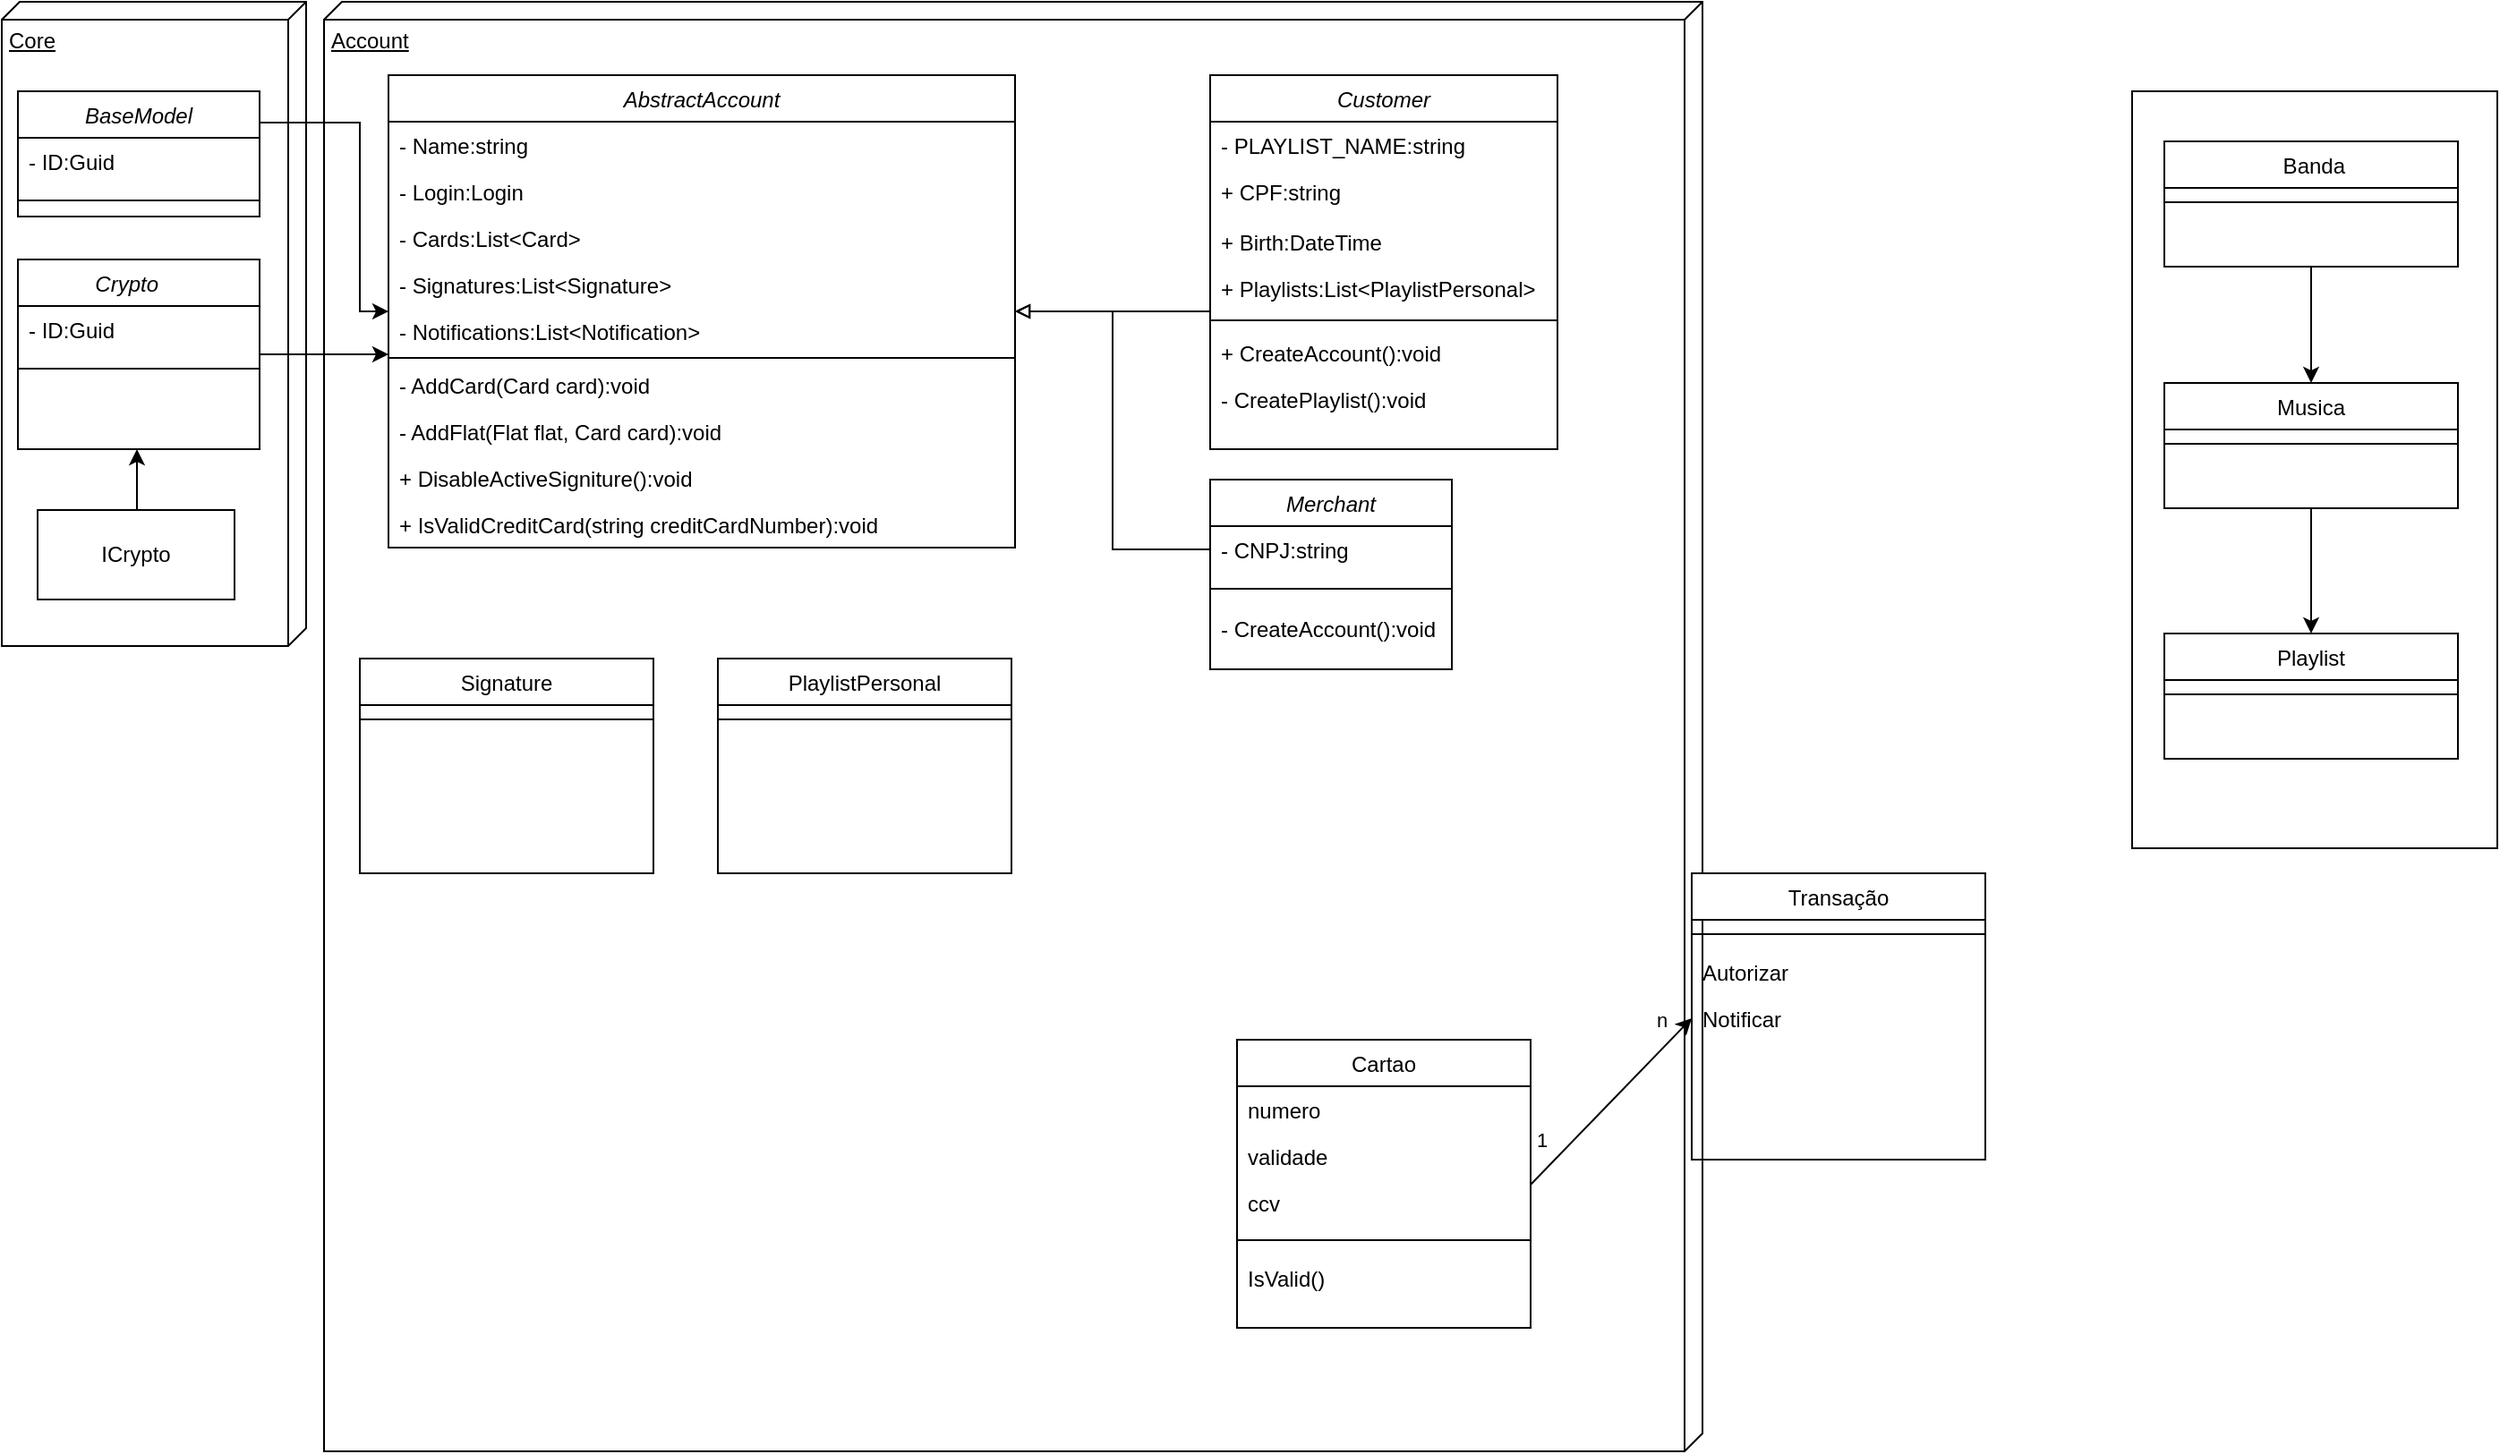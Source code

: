 <mxfile version="22.1.11" type="github">
  <diagram id="C5RBs43oDa-KdzZeNtuy" name="Page-1">
    <mxGraphModel dx="1434" dy="738" grid="1" gridSize="10" guides="1" tooltips="1" connect="1" arrows="1" fold="1" page="1" pageScale="1" pageWidth="1654" pageHeight="2336" math="0" shadow="0">
      <root>
        <mxCell id="WIyWlLk6GJQsqaUBKTNV-0" />
        <mxCell id="WIyWlLk6GJQsqaUBKTNV-1" parent="WIyWlLk6GJQsqaUBKTNV-0" />
        <mxCell id="feMMTU7LGqaFjVzuQ2Fy-43" value="Account&lt;br&gt;" style="verticalAlign=top;align=left;spacingTop=8;spacingLeft=2;spacingRight=12;shape=cube;size=10;direction=south;fontStyle=4;html=1;whiteSpace=wrap;" vertex="1" parent="WIyWlLk6GJQsqaUBKTNV-1">
          <mxGeometry x="200" y="10" width="770" height="810" as="geometry" />
        </mxCell>
        <mxCell id="feMMTU7LGqaFjVzuQ2Fy-35" value="Core&lt;br&gt;" style="verticalAlign=top;align=left;spacingTop=8;spacingLeft=2;spacingRight=12;shape=cube;size=10;direction=south;fontStyle=4;html=1;whiteSpace=wrap;" vertex="1" parent="WIyWlLk6GJQsqaUBKTNV-1">
          <mxGeometry x="20" y="10" width="170" height="360" as="geometry" />
        </mxCell>
        <mxCell id="zkfFHV4jXpPFQw0GAbJ--0" value="AbstractAccount" style="swimlane;fontStyle=2;align=center;verticalAlign=top;childLayout=stackLayout;horizontal=1;startSize=26;horizontalStack=0;resizeParent=1;resizeLast=0;collapsible=1;marginBottom=0;rounded=0;shadow=0;strokeWidth=1;labelBackgroundColor=default;" parent="WIyWlLk6GJQsqaUBKTNV-1" vertex="1">
          <mxGeometry x="236" y="51" width="350" height="264" as="geometry">
            <mxRectangle x="230" y="140" width="160" height="26" as="alternateBounds" />
          </mxGeometry>
        </mxCell>
        <mxCell id="zkfFHV4jXpPFQw0GAbJ--3" value="- Name:string" style="text;align=left;verticalAlign=top;spacingLeft=4;spacingRight=4;overflow=hidden;rotatable=0;points=[[0,0.5],[1,0.5]];portConstraint=eastwest;rounded=0;shadow=0;html=0;" parent="zkfFHV4jXpPFQw0GAbJ--0" vertex="1">
          <mxGeometry y="26" width="350" height="26" as="geometry" />
        </mxCell>
        <mxCell id="zkfFHV4jXpPFQw0GAbJ--1" value="- Login:Login" style="text;align=left;verticalAlign=top;spacingLeft=4;spacingRight=4;overflow=hidden;rotatable=0;points=[[0,0.5],[1,0.5]];portConstraint=eastwest;" parent="zkfFHV4jXpPFQw0GAbJ--0" vertex="1">
          <mxGeometry y="52" width="350" height="26" as="geometry" />
        </mxCell>
        <mxCell id="feMMTU7LGqaFjVzuQ2Fy-9" value="- Cards:List&lt;Card&gt;" style="text;align=left;verticalAlign=top;spacingLeft=4;spacingRight=4;overflow=hidden;rotatable=0;points=[[0,0.5],[1,0.5]];portConstraint=eastwest;" vertex="1" parent="zkfFHV4jXpPFQw0GAbJ--0">
          <mxGeometry y="78" width="350" height="26" as="geometry" />
        </mxCell>
        <mxCell id="feMMTU7LGqaFjVzuQ2Fy-10" value="- Signatures:List&lt;Signature&gt;" style="text;align=left;verticalAlign=top;spacingLeft=4;spacingRight=4;overflow=hidden;rotatable=0;points=[[0,0.5],[1,0.5]];portConstraint=eastwest;" vertex="1" parent="zkfFHV4jXpPFQw0GAbJ--0">
          <mxGeometry y="104" width="350" height="26" as="geometry" />
        </mxCell>
        <mxCell id="feMMTU7LGqaFjVzuQ2Fy-11" value="- Notifications:List&lt;Notification&gt;" style="text;align=left;verticalAlign=top;spacingLeft=4;spacingRight=4;overflow=hidden;rotatable=0;points=[[0,0.5],[1,0.5]];portConstraint=eastwest;" vertex="1" parent="zkfFHV4jXpPFQw0GAbJ--0">
          <mxGeometry y="130" width="350" height="26" as="geometry" />
        </mxCell>
        <mxCell id="zkfFHV4jXpPFQw0GAbJ--4" value="" style="line;html=1;strokeWidth=1;align=left;verticalAlign=middle;spacingTop=-1;spacingLeft=3;spacingRight=3;rotatable=0;labelPosition=right;points=[];portConstraint=eastwest;" parent="zkfFHV4jXpPFQw0GAbJ--0" vertex="1">
          <mxGeometry y="156" width="350" height="4" as="geometry" />
        </mxCell>
        <mxCell id="feMMTU7LGqaFjVzuQ2Fy-14" value="- AddCard(Card card):void " style="text;align=left;verticalAlign=top;spacingLeft=4;spacingRight=4;overflow=hidden;rotatable=0;points=[[0,0.5],[1,0.5]];portConstraint=eastwest;" vertex="1" parent="zkfFHV4jXpPFQw0GAbJ--0">
          <mxGeometry y="160" width="350" height="26" as="geometry" />
        </mxCell>
        <mxCell id="feMMTU7LGqaFjVzuQ2Fy-15" value="- AddFlat(Flat flat, Card card):void " style="text;align=left;verticalAlign=top;spacingLeft=4;spacingRight=4;overflow=hidden;rotatable=0;points=[[0,0.5],[1,0.5]];portConstraint=eastwest;" vertex="1" parent="zkfFHV4jXpPFQw0GAbJ--0">
          <mxGeometry y="186" width="350" height="26" as="geometry" />
        </mxCell>
        <mxCell id="feMMTU7LGqaFjVzuQ2Fy-17" value="+ DisableActiveSigniture():void " style="text;align=left;verticalAlign=top;spacingLeft=4;spacingRight=4;overflow=hidden;rotatable=0;points=[[0,0.5],[1,0.5]];portConstraint=eastwest;" vertex="1" parent="zkfFHV4jXpPFQw0GAbJ--0">
          <mxGeometry y="212" width="350" height="26" as="geometry" />
        </mxCell>
        <mxCell id="feMMTU7LGqaFjVzuQ2Fy-16" value="+ IsValidCreditCard(string creditCardNumber):void" style="text;align=left;verticalAlign=top;spacingLeft=4;spacingRight=4;overflow=hidden;rotatable=0;points=[[0,0.5],[1,0.5]];portConstraint=eastwest;" vertex="1" parent="zkfFHV4jXpPFQw0GAbJ--0">
          <mxGeometry y="238" width="350" height="26" as="geometry" />
        </mxCell>
        <mxCell id="zkfFHV4jXpPFQw0GAbJ--13" value="Cartao&#xa;" style="swimlane;fontStyle=0;align=center;verticalAlign=top;childLayout=stackLayout;horizontal=1;startSize=26;horizontalStack=0;resizeParent=1;resizeLast=0;collapsible=1;marginBottom=0;rounded=0;shadow=0;strokeWidth=1;" parent="WIyWlLk6GJQsqaUBKTNV-1" vertex="1">
          <mxGeometry x="710" y="590" width="164" height="161" as="geometry">
            <mxRectangle x="340" y="380" width="170" height="26" as="alternateBounds" />
          </mxGeometry>
        </mxCell>
        <mxCell id="zkfFHV4jXpPFQw0GAbJ--14" value="numero&#xa;" style="text;align=left;verticalAlign=top;spacingLeft=4;spacingRight=4;overflow=hidden;rotatable=0;points=[[0,0.5],[1,0.5]];portConstraint=eastwest;" parent="zkfFHV4jXpPFQw0GAbJ--13" vertex="1">
          <mxGeometry y="26" width="164" height="26" as="geometry" />
        </mxCell>
        <mxCell id="6qK0VQakLGA7VWoojaVd-28" value="validade&#xa;" style="text;align=left;verticalAlign=top;spacingLeft=4;spacingRight=4;overflow=hidden;rotatable=0;points=[[0,0.5],[1,0.5]];portConstraint=eastwest;" parent="zkfFHV4jXpPFQw0GAbJ--13" vertex="1">
          <mxGeometry y="52" width="164" height="26" as="geometry" />
        </mxCell>
        <mxCell id="6qK0VQakLGA7VWoojaVd-57" value="ccv&#xa;" style="text;align=left;verticalAlign=top;spacingLeft=4;spacingRight=4;overflow=hidden;rotatable=0;points=[[0,0.5],[1,0.5]];portConstraint=eastwest;" parent="zkfFHV4jXpPFQw0GAbJ--13" vertex="1">
          <mxGeometry y="78" width="164" height="26" as="geometry" />
        </mxCell>
        <mxCell id="zkfFHV4jXpPFQw0GAbJ--15" value="" style="line;html=1;strokeWidth=1;align=left;verticalAlign=middle;spacingTop=-1;spacingLeft=3;spacingRight=3;rotatable=0;labelPosition=right;points=[];portConstraint=eastwest;" parent="zkfFHV4jXpPFQw0GAbJ--13" vertex="1">
          <mxGeometry y="104" width="164" height="16" as="geometry" />
        </mxCell>
        <mxCell id="6qK0VQakLGA7VWoojaVd-75" value="IsValid()" style="text;align=left;verticalAlign=top;spacingLeft=4;spacingRight=4;overflow=hidden;rotatable=0;points=[[0,0.5],[1,0.5]];portConstraint=eastwest;" parent="zkfFHV4jXpPFQw0GAbJ--13" vertex="1">
          <mxGeometry y="120" width="164" height="26" as="geometry" />
        </mxCell>
        <mxCell id="6qK0VQakLGA7VWoojaVd-2" value="Customer" style="swimlane;fontStyle=2;align=center;verticalAlign=top;childLayout=stackLayout;horizontal=1;startSize=26;horizontalStack=0;resizeParent=1;resizeLast=0;collapsible=1;marginBottom=0;rounded=0;shadow=0;strokeWidth=1;labelBackgroundColor=default;" parent="WIyWlLk6GJQsqaUBKTNV-1" vertex="1">
          <mxGeometry x="695" y="51" width="194" height="209" as="geometry">
            <mxRectangle x="230" y="140" width="160" height="26" as="alternateBounds" />
          </mxGeometry>
        </mxCell>
        <mxCell id="6qK0VQakLGA7VWoojaVd-24" value="- PLAYLIST_NAME:string&#xa;" style="text;align=left;verticalAlign=top;spacingLeft=4;spacingRight=4;overflow=hidden;rotatable=0;points=[[0,0.5],[1,0.5]];portConstraint=eastwest;rounded=0;shadow=0;html=0;" parent="6qK0VQakLGA7VWoojaVd-2" vertex="1">
          <mxGeometry y="26" width="194" height="26" as="geometry" />
        </mxCell>
        <mxCell id="feMMTU7LGqaFjVzuQ2Fy-4" value="+ CPF:string" style="text;align=left;verticalAlign=top;spacingLeft=4;spacingRight=4;overflow=hidden;rotatable=0;points=[[0,0.5],[1,0.5]];portConstraint=eastwest;rounded=0;shadow=0;html=0;" vertex="1" parent="6qK0VQakLGA7VWoojaVd-2">
          <mxGeometry y="52" width="194" height="28" as="geometry" />
        </mxCell>
        <mxCell id="feMMTU7LGqaFjVzuQ2Fy-1" value="+ Birth:DateTime" style="text;align=left;verticalAlign=top;spacingLeft=4;spacingRight=4;overflow=hidden;rotatable=0;points=[[0,0.5],[1,0.5]];portConstraint=eastwest;rounded=0;shadow=0;html=0;" vertex="1" parent="6qK0VQakLGA7VWoojaVd-2">
          <mxGeometry y="80" width="194" height="26" as="geometry" />
        </mxCell>
        <mxCell id="feMMTU7LGqaFjVzuQ2Fy-2" value="+ Playlists:List&lt;PlaylistPersonal&gt;" style="text;align=left;verticalAlign=top;spacingLeft=4;spacingRight=4;overflow=hidden;rotatable=0;points=[[0,0.5],[1,0.5]];portConstraint=eastwest;rounded=0;shadow=0;html=0;" vertex="1" parent="6qK0VQakLGA7VWoojaVd-2">
          <mxGeometry y="106" width="194" height="26" as="geometry" />
        </mxCell>
        <mxCell id="6qK0VQakLGA7VWoojaVd-6" value="" style="line;html=1;strokeWidth=1;align=left;verticalAlign=middle;spacingTop=-1;spacingLeft=3;spacingRight=3;rotatable=0;labelPosition=right;points=[];portConstraint=eastwest;" parent="6qK0VQakLGA7VWoojaVd-2" vertex="1">
          <mxGeometry y="132" width="194" height="10" as="geometry" />
        </mxCell>
        <mxCell id="feMMTU7LGqaFjVzuQ2Fy-6" value="+ CreateAccount():void" style="text;align=left;verticalAlign=top;spacingLeft=4;spacingRight=4;overflow=hidden;rotatable=0;points=[[0,0.5],[1,0.5]];portConstraint=eastwest;rounded=0;shadow=0;html=0;" vertex="1" parent="6qK0VQakLGA7VWoojaVd-2">
          <mxGeometry y="142" width="194" height="26" as="geometry" />
        </mxCell>
        <mxCell id="feMMTU7LGqaFjVzuQ2Fy-7" value="- CreatePlaylist():void" style="text;align=left;verticalAlign=top;spacingLeft=4;spacingRight=4;overflow=hidden;rotatable=0;points=[[0,0.5],[1,0.5]];portConstraint=eastwest;rounded=0;shadow=0;html=0;" vertex="1" parent="6qK0VQakLGA7VWoojaVd-2">
          <mxGeometry y="168" width="194" height="26" as="geometry" />
        </mxCell>
        <mxCell id="6qK0VQakLGA7VWoojaVd-41" value="Transação" style="swimlane;fontStyle=0;align=center;verticalAlign=top;childLayout=stackLayout;horizontal=1;startSize=26;horizontalStack=0;resizeParent=1;resizeLast=0;collapsible=1;marginBottom=0;rounded=0;shadow=0;strokeWidth=1;" parent="WIyWlLk6GJQsqaUBKTNV-1" vertex="1">
          <mxGeometry x="964" y="497" width="164" height="160" as="geometry">
            <mxRectangle x="340" y="380" width="170" height="26" as="alternateBounds" />
          </mxGeometry>
        </mxCell>
        <mxCell id="6qK0VQakLGA7VWoojaVd-45" value="" style="line;html=1;strokeWidth=1;align=left;verticalAlign=middle;spacingTop=-1;spacingLeft=3;spacingRight=3;rotatable=0;labelPosition=right;points=[];portConstraint=eastwest;" parent="6qK0VQakLGA7VWoojaVd-41" vertex="1">
          <mxGeometry y="26" width="164" height="16" as="geometry" />
        </mxCell>
        <mxCell id="6qK0VQakLGA7VWoojaVd-27" value="Autorizar&#xa;" style="text;align=left;verticalAlign=top;spacingLeft=4;spacingRight=4;overflow=hidden;rotatable=0;points=[[0,0.5],[1,0.5]];portConstraint=eastwest;" parent="6qK0VQakLGA7VWoojaVd-41" vertex="1">
          <mxGeometry y="42" width="164" height="26" as="geometry" />
        </mxCell>
        <mxCell id="6qK0VQakLGA7VWoojaVd-51" value="Notificar" style="text;align=left;verticalAlign=top;spacingLeft=4;spacingRight=4;overflow=hidden;rotatable=0;points=[[0,0.5],[1,0.5]];portConstraint=eastwest;" parent="6qK0VQakLGA7VWoojaVd-41" vertex="1">
          <mxGeometry y="68" width="164" height="26" as="geometry" />
        </mxCell>
        <mxCell id="6qK0VQakLGA7VWoojaVd-53" style="rounded=0;orthogonalLoop=1;jettySize=auto;html=1;exitX=1;exitY=1.115;exitDx=0;exitDy=0;entryX=0;entryY=0.5;entryDx=0;entryDy=0;exitPerimeter=0;" parent="WIyWlLk6GJQsqaUBKTNV-1" source="6qK0VQakLGA7VWoojaVd-28" target="6qK0VQakLGA7VWoojaVd-51" edge="1">
          <mxGeometry relative="1" as="geometry" />
        </mxCell>
        <mxCell id="6qK0VQakLGA7VWoojaVd-58" value="1" style="edgeLabel;html=1;align=center;verticalAlign=middle;resizable=0;points=[];" parent="6qK0VQakLGA7VWoojaVd-53" connectable="0" vertex="1">
          <mxGeometry x="-0.653" relative="1" as="geometry">
            <mxPoint x="-10" y="-9" as="offset" />
          </mxGeometry>
        </mxCell>
        <mxCell id="6qK0VQakLGA7VWoojaVd-59" value="n" style="edgeLabel;html=1;align=center;verticalAlign=middle;resizable=0;points=[];" parent="6qK0VQakLGA7VWoojaVd-53" connectable="0" vertex="1">
          <mxGeometry x="0.803" y="-1" relative="1" as="geometry">
            <mxPoint x="-9" y="-9" as="offset" />
          </mxGeometry>
        </mxCell>
        <mxCell id="6qK0VQakLGA7VWoojaVd-61" value="Signature" style="swimlane;fontStyle=0;align=center;verticalAlign=top;childLayout=stackLayout;horizontal=1;startSize=26;horizontalStack=0;resizeParent=1;resizeLast=0;collapsible=1;marginBottom=0;rounded=0;shadow=0;strokeWidth=1;" parent="WIyWlLk6GJQsqaUBKTNV-1" vertex="1">
          <mxGeometry x="220" y="377" width="164" height="120" as="geometry">
            <mxRectangle x="340" y="380" width="170" height="26" as="alternateBounds" />
          </mxGeometry>
        </mxCell>
        <mxCell id="6qK0VQakLGA7VWoojaVd-62" value="" style="line;html=1;strokeWidth=1;align=left;verticalAlign=middle;spacingTop=-1;spacingLeft=3;spacingRight=3;rotatable=0;labelPosition=right;points=[];portConstraint=eastwest;" parent="6qK0VQakLGA7VWoojaVd-61" vertex="1">
          <mxGeometry y="26" width="164" height="16" as="geometry" />
        </mxCell>
        <mxCell id="6qK0VQakLGA7VWoojaVd-82" style="edgeStyle=orthogonalEdgeStyle;rounded=0;orthogonalLoop=1;jettySize=auto;html=1;exitX=0.5;exitY=1;exitDx=0;exitDy=0;endArrow=none;endFill=0;" parent="WIyWlLk6GJQsqaUBKTNV-1" edge="1">
          <mxGeometry relative="1" as="geometry">
            <mxPoint x="700" y="260" as="sourcePoint" />
          </mxGeometry>
        </mxCell>
        <mxCell id="6qK0VQakLGA7VWoojaVd-84" value="Merchant" style="swimlane;fontStyle=2;align=center;verticalAlign=top;childLayout=stackLayout;horizontal=1;startSize=26;horizontalStack=0;resizeParent=1;resizeLast=0;collapsible=1;marginBottom=0;rounded=0;shadow=0;strokeWidth=1;labelBackgroundColor=default;" parent="WIyWlLk6GJQsqaUBKTNV-1" vertex="1">
          <mxGeometry x="695" y="277" width="135" height="106" as="geometry">
            <mxRectangle x="695" y="300" width="160" height="26" as="alternateBounds" />
          </mxGeometry>
        </mxCell>
        <mxCell id="6qK0VQakLGA7VWoojaVd-91" value="- CNPJ:string" style="text;align=left;verticalAlign=top;spacingLeft=4;spacingRight=4;overflow=hidden;rotatable=0;points=[[0,0.5],[1,0.5]];portConstraint=eastwest;rounded=0;shadow=0;html=0;" parent="6qK0VQakLGA7VWoojaVd-84" vertex="1">
          <mxGeometry y="26" width="135" height="26" as="geometry" />
        </mxCell>
        <mxCell id="6qK0VQakLGA7VWoojaVd-88" value="" style="line;html=1;strokeWidth=1;align=left;verticalAlign=middle;spacingTop=-1;spacingLeft=3;spacingRight=3;rotatable=0;labelPosition=right;points=[];portConstraint=eastwest;" parent="6qK0VQakLGA7VWoojaVd-84" vertex="1">
          <mxGeometry y="52" width="135" height="18" as="geometry" />
        </mxCell>
        <mxCell id="feMMTU7LGqaFjVzuQ2Fy-8" value="- CreateAccount():void" style="text;align=left;verticalAlign=top;spacingLeft=4;spacingRight=4;overflow=hidden;rotatable=0;points=[[0,0.5],[1,0.5]];portConstraint=eastwest;rounded=0;shadow=0;html=0;" vertex="1" parent="6qK0VQakLGA7VWoojaVd-84">
          <mxGeometry y="70" width="135" height="26" as="geometry" />
        </mxCell>
        <mxCell id="6qK0VQakLGA7VWoojaVd-125" value="" style="rounded=0;whiteSpace=wrap;html=1;" parent="WIyWlLk6GJQsqaUBKTNV-1" vertex="1">
          <mxGeometry x="1210" y="60" width="204" height="423" as="geometry" />
        </mxCell>
        <mxCell id="6qK0VQakLGA7VWoojaVd-126" style="edgeStyle=orthogonalEdgeStyle;rounded=0;orthogonalLoop=1;jettySize=auto;html=1;entryX=0.5;entryY=0;entryDx=0;entryDy=0;" parent="WIyWlLk6GJQsqaUBKTNV-1" source="6qK0VQakLGA7VWoojaVd-127" target="6qK0VQakLGA7VWoojaVd-130" edge="1">
          <mxGeometry relative="1" as="geometry" />
        </mxCell>
        <mxCell id="6qK0VQakLGA7VWoojaVd-127" value=" Banda" style="swimlane;fontStyle=0;align=center;verticalAlign=top;childLayout=stackLayout;horizontal=1;startSize=26;horizontalStack=0;resizeParent=1;resizeLast=0;collapsible=1;marginBottom=0;rounded=0;shadow=0;strokeWidth=1;" parent="WIyWlLk6GJQsqaUBKTNV-1" vertex="1">
          <mxGeometry x="1228" y="88" width="164" height="70" as="geometry">
            <mxRectangle x="340" y="380" width="170" height="26" as="alternateBounds" />
          </mxGeometry>
        </mxCell>
        <mxCell id="6qK0VQakLGA7VWoojaVd-128" value="" style="line;html=1;strokeWidth=1;align=left;verticalAlign=middle;spacingTop=-1;spacingLeft=3;spacingRight=3;rotatable=0;labelPosition=right;points=[];portConstraint=eastwest;" parent="6qK0VQakLGA7VWoojaVd-127" vertex="1">
          <mxGeometry y="26" width="164" height="16" as="geometry" />
        </mxCell>
        <mxCell id="6qK0VQakLGA7VWoojaVd-129" style="edgeStyle=orthogonalEdgeStyle;rounded=0;orthogonalLoop=1;jettySize=auto;html=1;exitX=0.5;exitY=1;exitDx=0;exitDy=0;" parent="WIyWlLk6GJQsqaUBKTNV-1" source="6qK0VQakLGA7VWoojaVd-130" target="6qK0VQakLGA7VWoojaVd-132" edge="1">
          <mxGeometry relative="1" as="geometry" />
        </mxCell>
        <mxCell id="6qK0VQakLGA7VWoojaVd-130" value="Musica" style="swimlane;fontStyle=0;align=center;verticalAlign=top;childLayout=stackLayout;horizontal=1;startSize=26;horizontalStack=0;resizeParent=1;resizeLast=0;collapsible=1;marginBottom=0;rounded=0;shadow=0;strokeWidth=1;" parent="WIyWlLk6GJQsqaUBKTNV-1" vertex="1">
          <mxGeometry x="1228" y="223" width="164" height="70" as="geometry">
            <mxRectangle x="340" y="380" width="170" height="26" as="alternateBounds" />
          </mxGeometry>
        </mxCell>
        <mxCell id="6qK0VQakLGA7VWoojaVd-131" value="" style="line;html=1;strokeWidth=1;align=left;verticalAlign=middle;spacingTop=-1;spacingLeft=3;spacingRight=3;rotatable=0;labelPosition=right;points=[];portConstraint=eastwest;" parent="6qK0VQakLGA7VWoojaVd-130" vertex="1">
          <mxGeometry y="26" width="164" height="16" as="geometry" />
        </mxCell>
        <mxCell id="6qK0VQakLGA7VWoojaVd-132" value="Playlist&#xa;" style="swimlane;fontStyle=0;align=center;verticalAlign=top;childLayout=stackLayout;horizontal=1;startSize=26;horizontalStack=0;resizeParent=1;resizeLast=0;collapsible=1;marginBottom=0;rounded=0;shadow=0;strokeWidth=1;" parent="WIyWlLk6GJQsqaUBKTNV-1" vertex="1">
          <mxGeometry x="1228" y="363" width="164" height="70" as="geometry">
            <mxRectangle x="340" y="380" width="170" height="26" as="alternateBounds" />
          </mxGeometry>
        </mxCell>
        <mxCell id="6qK0VQakLGA7VWoojaVd-133" value="" style="line;html=1;strokeWidth=1;align=left;verticalAlign=middle;spacingTop=-1;spacingLeft=3;spacingRight=3;rotatable=0;labelPosition=right;points=[];portConstraint=eastwest;" parent="6qK0VQakLGA7VWoojaVd-132" vertex="1">
          <mxGeometry y="26" width="164" height="16" as="geometry" />
        </mxCell>
        <mxCell id="feMMTU7LGqaFjVzuQ2Fy-28" value="Crypto    " style="swimlane;fontStyle=2;align=center;verticalAlign=top;childLayout=stackLayout;horizontal=1;startSize=26;horizontalStack=0;resizeParent=1;resizeLast=0;collapsible=1;marginBottom=0;rounded=0;shadow=0;strokeWidth=1;labelBackgroundColor=default;" vertex="1" parent="WIyWlLk6GJQsqaUBKTNV-1">
          <mxGeometry x="29" y="154" width="135" height="106" as="geometry">
            <mxRectangle x="230" y="140" width="160" height="26" as="alternateBounds" />
          </mxGeometry>
        </mxCell>
        <mxCell id="feMMTU7LGqaFjVzuQ2Fy-29" value="- ID:Guid" style="text;align=left;verticalAlign=top;spacingLeft=4;spacingRight=4;overflow=hidden;rotatable=0;points=[[0,0.5],[1,0.5]];portConstraint=eastwest;rounded=0;shadow=0;html=0;" vertex="1" parent="feMMTU7LGqaFjVzuQ2Fy-28">
          <mxGeometry y="26" width="135" height="26" as="geometry" />
        </mxCell>
        <mxCell id="feMMTU7LGqaFjVzuQ2Fy-30" value="" style="line;html=1;strokeWidth=1;align=left;verticalAlign=middle;spacingTop=-1;spacingLeft=3;spacingRight=3;rotatable=0;labelPosition=right;points=[];portConstraint=eastwest;" vertex="1" parent="feMMTU7LGqaFjVzuQ2Fy-28">
          <mxGeometry y="52" width="135" height="18" as="geometry" />
        </mxCell>
        <mxCell id="feMMTU7LGqaFjVzuQ2Fy-42" style="edgeStyle=orthogonalEdgeStyle;rounded=0;orthogonalLoop=1;jettySize=auto;html=1;entryX=0.5;entryY=1;entryDx=0;entryDy=0;" edge="1" parent="WIyWlLk6GJQsqaUBKTNV-1">
          <mxGeometry relative="1" as="geometry">
            <mxPoint x="94" y="294" as="sourcePoint" />
            <mxPoint x="95.5" y="260" as="targetPoint" />
          </mxGeometry>
        </mxCell>
        <mxCell id="feMMTU7LGqaFjVzuQ2Fy-33" value="ICrypto" style="html=1;whiteSpace=wrap;" vertex="1" parent="WIyWlLk6GJQsqaUBKTNV-1">
          <mxGeometry x="40" y="294" width="110" height="50" as="geometry" />
        </mxCell>
        <mxCell id="feMMTU7LGqaFjVzuQ2Fy-36" value="BaseModel" style="swimlane;fontStyle=2;align=center;verticalAlign=top;childLayout=stackLayout;horizontal=1;startSize=26;horizontalStack=0;resizeParent=1;resizeLast=0;collapsible=1;marginBottom=0;rounded=0;shadow=0;strokeWidth=1;labelBackgroundColor=default;" vertex="1" parent="WIyWlLk6GJQsqaUBKTNV-1">
          <mxGeometry x="29" y="60" width="135" height="70" as="geometry">
            <mxRectangle x="230" y="140" width="160" height="26" as="alternateBounds" />
          </mxGeometry>
        </mxCell>
        <mxCell id="feMMTU7LGqaFjVzuQ2Fy-37" value="- ID:Guid" style="text;align=left;verticalAlign=top;spacingLeft=4;spacingRight=4;overflow=hidden;rotatable=0;points=[[0,0.5],[1,0.5]];portConstraint=eastwest;rounded=0;shadow=0;html=0;" vertex="1" parent="feMMTU7LGqaFjVzuQ2Fy-36">
          <mxGeometry y="26" width="135" height="26" as="geometry" />
        </mxCell>
        <mxCell id="feMMTU7LGqaFjVzuQ2Fy-38" value="" style="line;html=1;strokeWidth=1;align=left;verticalAlign=middle;spacingTop=-1;spacingLeft=3;spacingRight=3;rotatable=0;labelPosition=right;points=[];portConstraint=eastwest;" vertex="1" parent="feMMTU7LGqaFjVzuQ2Fy-36">
          <mxGeometry y="52" width="135" height="18" as="geometry" />
        </mxCell>
        <mxCell id="feMMTU7LGqaFjVzuQ2Fy-44" value="PlaylistPersonal" style="swimlane;fontStyle=0;align=center;verticalAlign=top;childLayout=stackLayout;horizontal=1;startSize=26;horizontalStack=0;resizeParent=1;resizeLast=0;collapsible=1;marginBottom=0;rounded=0;shadow=0;strokeWidth=1;" vertex="1" parent="WIyWlLk6GJQsqaUBKTNV-1">
          <mxGeometry x="420" y="377" width="164" height="120" as="geometry">
            <mxRectangle x="340" y="380" width="170" height="26" as="alternateBounds" />
          </mxGeometry>
        </mxCell>
        <mxCell id="feMMTU7LGqaFjVzuQ2Fy-45" value="" style="line;html=1;strokeWidth=1;align=left;verticalAlign=middle;spacingTop=-1;spacingLeft=3;spacingRight=3;rotatable=0;labelPosition=right;points=[];portConstraint=eastwest;" vertex="1" parent="feMMTU7LGqaFjVzuQ2Fy-44">
          <mxGeometry y="26" width="164" height="16" as="geometry" />
        </mxCell>
        <mxCell id="feMMTU7LGqaFjVzuQ2Fy-48" style="edgeStyle=orthogonalEdgeStyle;rounded=0;orthogonalLoop=1;jettySize=auto;html=1;endArrow=block;endFill=0;" edge="1" parent="WIyWlLk6GJQsqaUBKTNV-1" source="feMMTU7LGqaFjVzuQ2Fy-2" target="zkfFHV4jXpPFQw0GAbJ--0">
          <mxGeometry relative="1" as="geometry">
            <Array as="points">
              <mxPoint x="660" y="183" />
              <mxPoint x="660" y="183" />
            </Array>
          </mxGeometry>
        </mxCell>
        <mxCell id="feMMTU7LGqaFjVzuQ2Fy-49" style="edgeStyle=orthogonalEdgeStyle;rounded=0;orthogonalLoop=1;jettySize=auto;html=1;endArrow=block;endFill=0;" edge="1" parent="WIyWlLk6GJQsqaUBKTNV-1" source="6qK0VQakLGA7VWoojaVd-91" target="zkfFHV4jXpPFQw0GAbJ--0">
          <mxGeometry relative="1" as="geometry" />
        </mxCell>
        <mxCell id="feMMTU7LGqaFjVzuQ2Fy-55" style="edgeStyle=orthogonalEdgeStyle;rounded=0;orthogonalLoop=1;jettySize=auto;html=1;exitX=1;exitY=0.25;exitDx=0;exitDy=0;" edge="1" parent="WIyWlLk6GJQsqaUBKTNV-1" source="feMMTU7LGqaFjVzuQ2Fy-36" target="zkfFHV4jXpPFQw0GAbJ--0">
          <mxGeometry relative="1" as="geometry">
            <Array as="points">
              <mxPoint x="220" y="78" />
              <mxPoint x="220" y="183" />
            </Array>
          </mxGeometry>
        </mxCell>
        <mxCell id="feMMTU7LGqaFjVzuQ2Fy-56" style="edgeStyle=orthogonalEdgeStyle;rounded=0;orthogonalLoop=1;jettySize=auto;html=1;" edge="1" parent="WIyWlLk6GJQsqaUBKTNV-1">
          <mxGeometry relative="1" as="geometry">
            <mxPoint x="164" y="217" as="sourcePoint" />
            <mxPoint x="236" y="207" as="targetPoint" />
            <Array as="points">
              <mxPoint x="164" y="207" />
            </Array>
          </mxGeometry>
        </mxCell>
      </root>
    </mxGraphModel>
  </diagram>
</mxfile>

